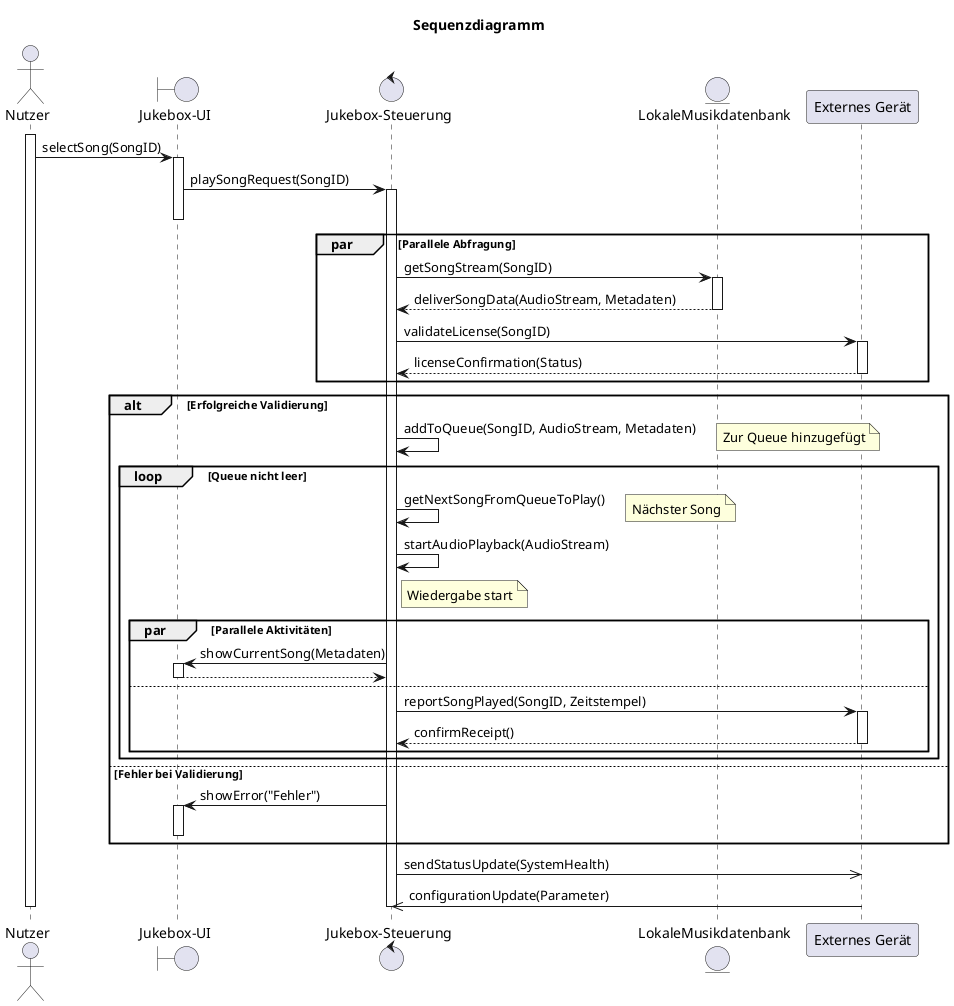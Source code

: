 @startuml
title Sequenzdiagramm

actor Nutzer
boundary "Jukebox-UI" as UI
control "Jukebox-Steuerung" as Steuerung
entity "LokaleMusikdatenbank" as DB
participant "Externes Gerät" as ExternalDevice

activate Nutzer
Nutzer -> UI: selectSong(SongID)
activate UI
UI -> Steuerung: playSongRequest(SongID)
activate Steuerung
deactivate UI

par Parallele Abfragung
    Steuerung -> DB: getSongStream(SongID)
    activate DB
    DB --> Steuerung: deliverSongData(AudioStream, Metadaten)
    deactivate DB

    Steuerung -> ExternalDevice: validateLicense(SongID)
    activate ExternalDevice
    ExternalDevice --> Steuerung: licenseConfirmation(Status)
    deactivate ExternalDevice
end par

alt Erfolgreiche Validierung
    Steuerung -> Steuerung: addToQueue(SongID, AudioStream, Metadaten)
    note right: Zur Queue hinzugefügt

    loop Queue nicht leer
        Steuerung -> Steuerung: getNextSongFromQueueToPlay()
        note right: Nächster Song

        Steuerung -> Steuerung: startAudioPlayback(AudioStream)
        note right of Steuerung: Wiedergabe start

        par Parallele Aktivitäten
            Steuerung -> UI: showCurrentSong(Metadaten)
            activate UI
            UI --> Steuerung
            deactivate UI
        else
            Steuerung -> ExternalDevice: reportSongPlayed(SongID, Zeitstempel)
            activate ExternalDevice
            ExternalDevice --> Steuerung: confirmReceipt()
            deactivate ExternalDevice
        end par
    end loop

else Fehler bei Validierung
    Steuerung -> UI: showError("Fehler")
    activate UI
    deactivate UI
end alt

Steuerung ->> ExternalDevice: sendStatusUpdate(SystemHealth)
ExternalDevice ->> Steuerung: configurationUpdate(Parameter)

deactivate Steuerung
deactivate Nutzer

@enduml